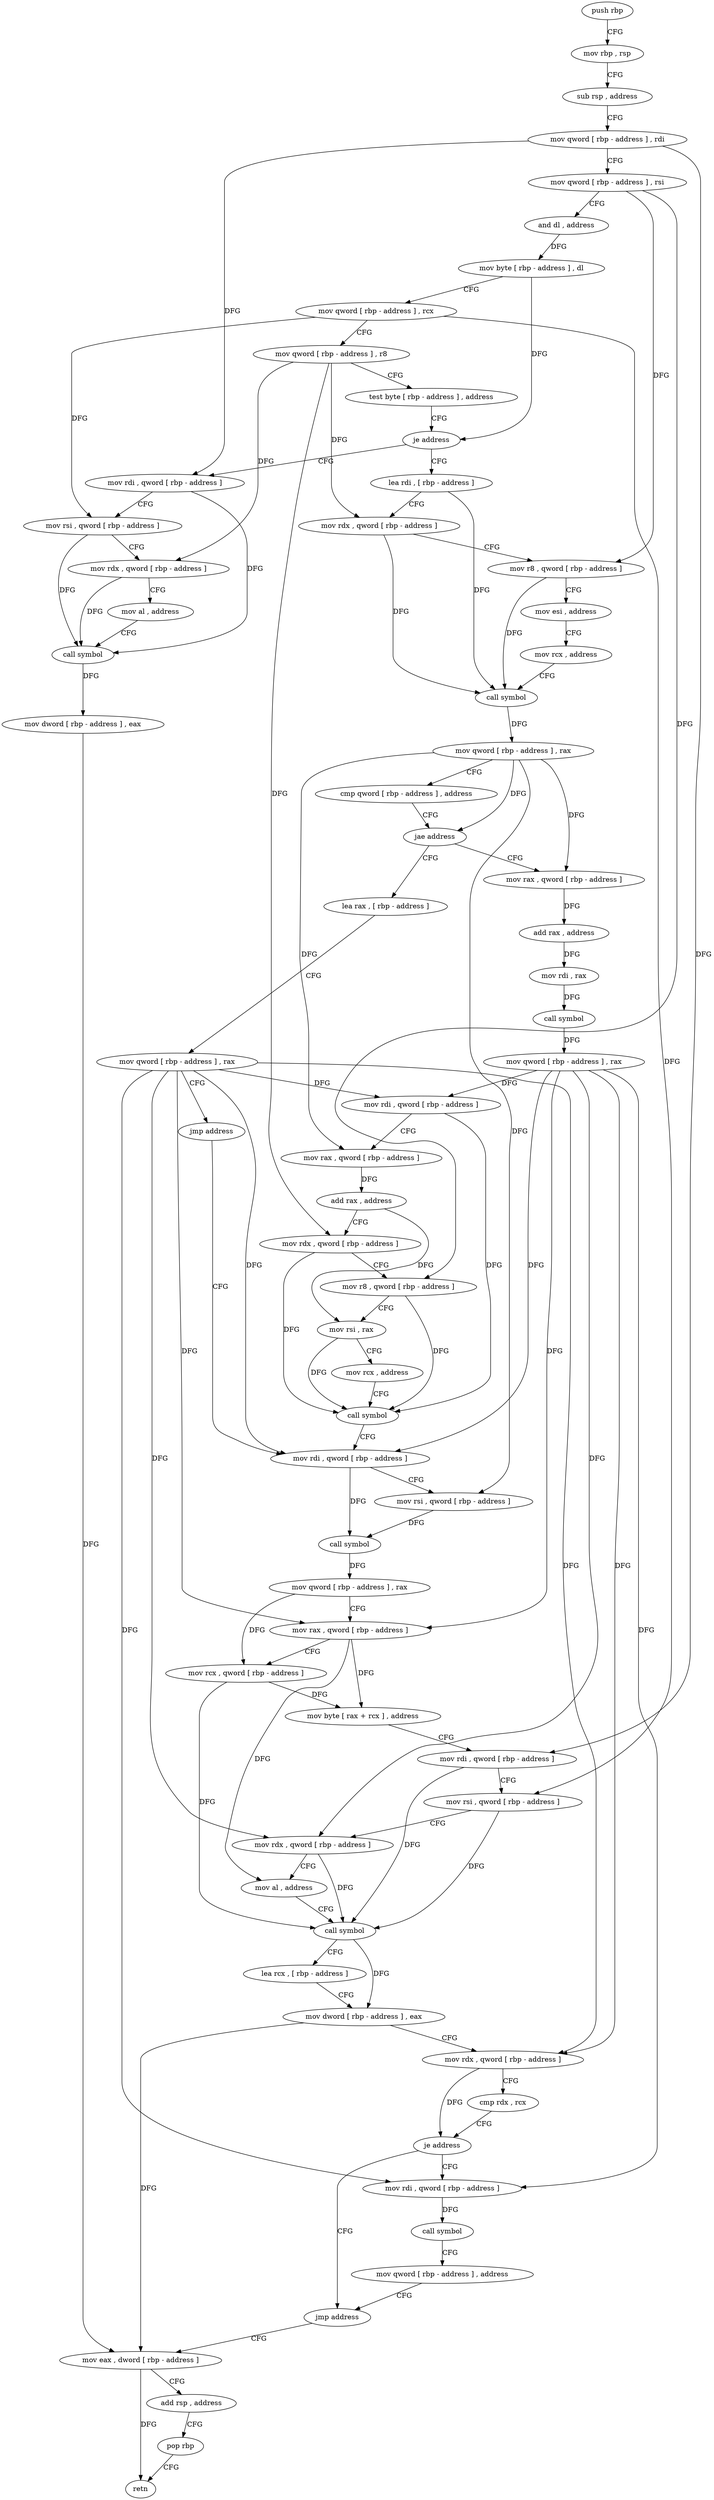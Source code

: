 digraph "func" {
"4300416" [label = "push rbp" ]
"4300417" [label = "mov rbp , rsp" ]
"4300420" [label = "sub rsp , address" ]
"4300427" [label = "mov qword [ rbp - address ] , rdi" ]
"4300431" [label = "mov qword [ rbp - address ] , rsi" ]
"4300435" [label = "and dl , address" ]
"4300438" [label = "mov byte [ rbp - address ] , dl" ]
"4300441" [label = "mov qword [ rbp - address ] , rcx" ]
"4300445" [label = "mov qword [ rbp - address ] , r8" ]
"4300449" [label = "test byte [ rbp - address ] , address" ]
"4300453" [label = "je address" ]
"4300725" [label = "mov rdi , qword [ rbp - address ]" ]
"4300459" [label = "lea rdi , [ rbp - address ]" ]
"4300729" [label = "mov rsi , qword [ rbp - address ]" ]
"4300733" [label = "mov rdx , qword [ rbp - address ]" ]
"4300737" [label = "mov al , address" ]
"4300739" [label = "call symbol" ]
"4300744" [label = "mov dword [ rbp - address ] , eax" ]
"4300747" [label = "mov eax , dword [ rbp - address ]" ]
"4300466" [label = "mov rdx , qword [ rbp - address ]" ]
"4300470" [label = "mov r8 , qword [ rbp - address ]" ]
"4300474" [label = "mov esi , address" ]
"4300479" [label = "mov rcx , address" ]
"4300486" [label = "call symbol" ]
"4300491" [label = "mov qword [ rbp - address ] , rax" ]
"4300498" [label = "cmp qword [ rbp - address ] , address" ]
"4300509" [label = "jae address" ]
"4300534" [label = "mov rax , qword [ rbp - address ]" ]
"4300515" [label = "lea rax , [ rbp - address ]" ]
"4300541" [label = "add rax , address" ]
"4300547" [label = "mov rdi , rax" ]
"4300550" [label = "call symbol" ]
"4300555" [label = "mov qword [ rbp - address ] , rax" ]
"4300562" [label = "mov rdi , qword [ rbp - address ]" ]
"4300569" [label = "mov rax , qword [ rbp - address ]" ]
"4300576" [label = "add rax , address" ]
"4300582" [label = "mov rdx , qword [ rbp - address ]" ]
"4300586" [label = "mov r8 , qword [ rbp - address ]" ]
"4300590" [label = "mov rsi , rax" ]
"4300593" [label = "mov rcx , address" ]
"4300600" [label = "call symbol" ]
"4300605" [label = "mov rdi , qword [ rbp - address ]" ]
"4300522" [label = "mov qword [ rbp - address ] , rax" ]
"4300529" [label = "jmp address" ]
"4300720" [label = "jmp address" ]
"4300697" [label = "mov rdi , qword [ rbp - address ]" ]
"4300704" [label = "call symbol" ]
"4300709" [label = "mov qword [ rbp - address ] , address" ]
"4300612" [label = "mov rsi , qword [ rbp - address ]" ]
"4300619" [label = "call symbol" ]
"4300624" [label = "mov qword [ rbp - address ] , rax" ]
"4300631" [label = "mov rax , qword [ rbp - address ]" ]
"4300638" [label = "mov rcx , qword [ rbp - address ]" ]
"4300645" [label = "mov byte [ rax + rcx ] , address" ]
"4300649" [label = "mov rdi , qword [ rbp - address ]" ]
"4300653" [label = "mov rsi , qword [ rbp - address ]" ]
"4300657" [label = "mov rdx , qword [ rbp - address ]" ]
"4300664" [label = "mov al , address" ]
"4300666" [label = "call symbol" ]
"4300671" [label = "lea rcx , [ rbp - address ]" ]
"4300678" [label = "mov dword [ rbp - address ] , eax" ]
"4300681" [label = "mov rdx , qword [ rbp - address ]" ]
"4300688" [label = "cmp rdx , rcx" ]
"4300691" [label = "je address" ]
"4300750" [label = "add rsp , address" ]
"4300757" [label = "pop rbp" ]
"4300758" [label = "retn" ]
"4300416" -> "4300417" [ label = "CFG" ]
"4300417" -> "4300420" [ label = "CFG" ]
"4300420" -> "4300427" [ label = "CFG" ]
"4300427" -> "4300431" [ label = "CFG" ]
"4300427" -> "4300725" [ label = "DFG" ]
"4300427" -> "4300649" [ label = "DFG" ]
"4300431" -> "4300435" [ label = "CFG" ]
"4300431" -> "4300470" [ label = "DFG" ]
"4300431" -> "4300586" [ label = "DFG" ]
"4300435" -> "4300438" [ label = "DFG" ]
"4300438" -> "4300441" [ label = "CFG" ]
"4300438" -> "4300453" [ label = "DFG" ]
"4300441" -> "4300445" [ label = "CFG" ]
"4300441" -> "4300729" [ label = "DFG" ]
"4300441" -> "4300653" [ label = "DFG" ]
"4300445" -> "4300449" [ label = "CFG" ]
"4300445" -> "4300733" [ label = "DFG" ]
"4300445" -> "4300466" [ label = "DFG" ]
"4300445" -> "4300582" [ label = "DFG" ]
"4300449" -> "4300453" [ label = "CFG" ]
"4300453" -> "4300725" [ label = "CFG" ]
"4300453" -> "4300459" [ label = "CFG" ]
"4300725" -> "4300729" [ label = "CFG" ]
"4300725" -> "4300739" [ label = "DFG" ]
"4300459" -> "4300466" [ label = "CFG" ]
"4300459" -> "4300486" [ label = "DFG" ]
"4300729" -> "4300733" [ label = "CFG" ]
"4300729" -> "4300739" [ label = "DFG" ]
"4300733" -> "4300737" [ label = "CFG" ]
"4300733" -> "4300739" [ label = "DFG" ]
"4300737" -> "4300739" [ label = "CFG" ]
"4300739" -> "4300744" [ label = "DFG" ]
"4300744" -> "4300747" [ label = "DFG" ]
"4300747" -> "4300750" [ label = "CFG" ]
"4300747" -> "4300758" [ label = "DFG" ]
"4300466" -> "4300470" [ label = "CFG" ]
"4300466" -> "4300486" [ label = "DFG" ]
"4300470" -> "4300474" [ label = "CFG" ]
"4300470" -> "4300486" [ label = "DFG" ]
"4300474" -> "4300479" [ label = "CFG" ]
"4300479" -> "4300486" [ label = "CFG" ]
"4300486" -> "4300491" [ label = "DFG" ]
"4300491" -> "4300498" [ label = "CFG" ]
"4300491" -> "4300509" [ label = "DFG" ]
"4300491" -> "4300534" [ label = "DFG" ]
"4300491" -> "4300569" [ label = "DFG" ]
"4300491" -> "4300612" [ label = "DFG" ]
"4300498" -> "4300509" [ label = "CFG" ]
"4300509" -> "4300534" [ label = "CFG" ]
"4300509" -> "4300515" [ label = "CFG" ]
"4300534" -> "4300541" [ label = "DFG" ]
"4300515" -> "4300522" [ label = "CFG" ]
"4300541" -> "4300547" [ label = "DFG" ]
"4300547" -> "4300550" [ label = "DFG" ]
"4300550" -> "4300555" [ label = "DFG" ]
"4300555" -> "4300562" [ label = "DFG" ]
"4300555" -> "4300605" [ label = "DFG" ]
"4300555" -> "4300631" [ label = "DFG" ]
"4300555" -> "4300657" [ label = "DFG" ]
"4300555" -> "4300681" [ label = "DFG" ]
"4300555" -> "4300697" [ label = "DFG" ]
"4300562" -> "4300569" [ label = "CFG" ]
"4300562" -> "4300600" [ label = "DFG" ]
"4300569" -> "4300576" [ label = "DFG" ]
"4300576" -> "4300582" [ label = "CFG" ]
"4300576" -> "4300590" [ label = "DFG" ]
"4300582" -> "4300586" [ label = "CFG" ]
"4300582" -> "4300600" [ label = "DFG" ]
"4300586" -> "4300590" [ label = "CFG" ]
"4300586" -> "4300600" [ label = "DFG" ]
"4300590" -> "4300593" [ label = "CFG" ]
"4300590" -> "4300600" [ label = "DFG" ]
"4300593" -> "4300600" [ label = "CFG" ]
"4300600" -> "4300605" [ label = "CFG" ]
"4300605" -> "4300612" [ label = "CFG" ]
"4300605" -> "4300619" [ label = "DFG" ]
"4300522" -> "4300529" [ label = "CFG" ]
"4300522" -> "4300562" [ label = "DFG" ]
"4300522" -> "4300605" [ label = "DFG" ]
"4300522" -> "4300631" [ label = "DFG" ]
"4300522" -> "4300657" [ label = "DFG" ]
"4300522" -> "4300681" [ label = "DFG" ]
"4300522" -> "4300697" [ label = "DFG" ]
"4300529" -> "4300605" [ label = "CFG" ]
"4300720" -> "4300747" [ label = "CFG" ]
"4300697" -> "4300704" [ label = "DFG" ]
"4300704" -> "4300709" [ label = "CFG" ]
"4300709" -> "4300720" [ label = "CFG" ]
"4300612" -> "4300619" [ label = "DFG" ]
"4300619" -> "4300624" [ label = "DFG" ]
"4300624" -> "4300631" [ label = "CFG" ]
"4300624" -> "4300638" [ label = "DFG" ]
"4300631" -> "4300638" [ label = "CFG" ]
"4300631" -> "4300645" [ label = "DFG" ]
"4300631" -> "4300664" [ label = "DFG" ]
"4300638" -> "4300645" [ label = "DFG" ]
"4300638" -> "4300666" [ label = "DFG" ]
"4300645" -> "4300649" [ label = "CFG" ]
"4300649" -> "4300653" [ label = "CFG" ]
"4300649" -> "4300666" [ label = "DFG" ]
"4300653" -> "4300657" [ label = "CFG" ]
"4300653" -> "4300666" [ label = "DFG" ]
"4300657" -> "4300664" [ label = "CFG" ]
"4300657" -> "4300666" [ label = "DFG" ]
"4300664" -> "4300666" [ label = "CFG" ]
"4300666" -> "4300671" [ label = "CFG" ]
"4300666" -> "4300678" [ label = "DFG" ]
"4300671" -> "4300678" [ label = "CFG" ]
"4300678" -> "4300681" [ label = "CFG" ]
"4300678" -> "4300747" [ label = "DFG" ]
"4300681" -> "4300688" [ label = "CFG" ]
"4300681" -> "4300691" [ label = "DFG" ]
"4300688" -> "4300691" [ label = "CFG" ]
"4300691" -> "4300720" [ label = "CFG" ]
"4300691" -> "4300697" [ label = "CFG" ]
"4300750" -> "4300757" [ label = "CFG" ]
"4300757" -> "4300758" [ label = "CFG" ]
}
